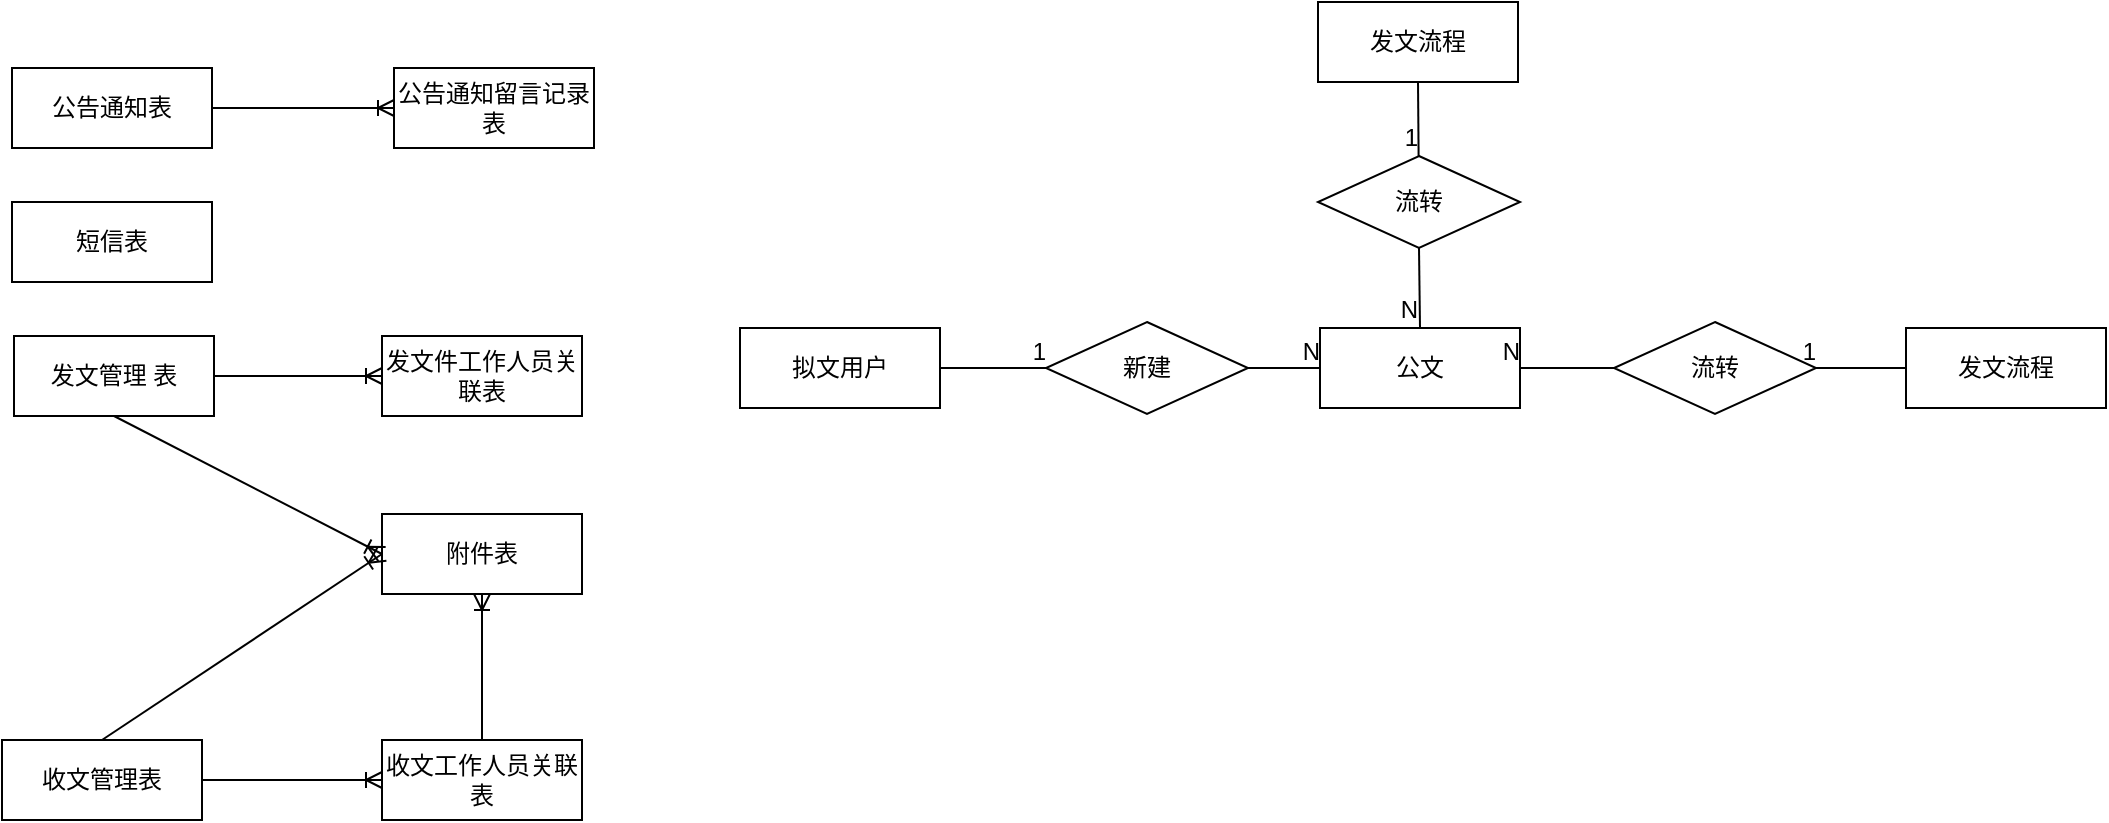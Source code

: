 <mxfile version="14.1.8" type="github">
  <diagram id="R2lEEEUBdFMjLlhIrx00" name="Page-1">
    <mxGraphModel dx="1205" dy="483" grid="0" gridSize="10" guides="1" tooltips="1" connect="1" arrows="1" fold="1" page="0" pageScale="1" pageWidth="850" pageHeight="1100" math="0" shadow="0" extFonts="Permanent Marker^https://fonts.googleapis.com/css?family=Permanent+Marker">
      <root>
        <mxCell id="0" />
        <mxCell id="1" parent="0" />
        <mxCell id="MvNMtzte3DQy94AyBWWQ-1" value="公告通知表" style="whiteSpace=wrap;html=1;align=center;" vertex="1" parent="1">
          <mxGeometry x="137" y="35" width="100" height="40" as="geometry" />
        </mxCell>
        <mxCell id="MvNMtzte3DQy94AyBWWQ-2" value="公告通知留言记录表" style="whiteSpace=wrap;html=1;align=center;" vertex="1" parent="1">
          <mxGeometry x="328" y="35" width="100" height="40" as="geometry" />
        </mxCell>
        <mxCell id="MvNMtzte3DQy94AyBWWQ-3" value="" style="edgeStyle=entityRelationEdgeStyle;fontSize=12;html=1;endArrow=ERoneToMany;exitX=1;exitY=0.5;exitDx=0;exitDy=0;entryX=0;entryY=0.5;entryDx=0;entryDy=0;" edge="1" parent="1" source="MvNMtzte3DQy94AyBWWQ-1" target="MvNMtzte3DQy94AyBWWQ-2">
          <mxGeometry width="100" height="100" relative="1" as="geometry">
            <mxPoint x="263" y="248" as="sourcePoint" />
            <mxPoint x="363" y="148" as="targetPoint" />
          </mxGeometry>
        </mxCell>
        <mxCell id="MvNMtzte3DQy94AyBWWQ-5" value="短信表" style="whiteSpace=wrap;html=1;align=center;" vertex="1" parent="1">
          <mxGeometry x="137" y="102" width="100" height="40" as="geometry" />
        </mxCell>
        <mxCell id="MvNMtzte3DQy94AyBWWQ-6" value="发文管理&amp;nbsp;表" style="whiteSpace=wrap;html=1;align=center;" vertex="1" parent="1">
          <mxGeometry x="138" y="169" width="100" height="40" as="geometry" />
        </mxCell>
        <mxCell id="MvNMtzte3DQy94AyBWWQ-7" value="发文件工作人员关联表" style="whiteSpace=wrap;html=1;align=center;" vertex="1" parent="1">
          <mxGeometry x="322" y="169" width="100" height="40" as="geometry" />
        </mxCell>
        <mxCell id="MvNMtzte3DQy94AyBWWQ-8" value="" style="edgeStyle=entityRelationEdgeStyle;fontSize=12;html=1;endArrow=ERoneToMany;exitX=1;exitY=0.5;exitDx=0;exitDy=0;entryX=0;entryY=0.5;entryDx=0;entryDy=0;" edge="1" parent="1" source="MvNMtzte3DQy94AyBWWQ-6" target="MvNMtzte3DQy94AyBWWQ-7">
          <mxGeometry width="100" height="100" relative="1" as="geometry">
            <mxPoint x="354" y="346" as="sourcePoint" />
            <mxPoint x="454" y="246" as="targetPoint" />
          </mxGeometry>
        </mxCell>
        <mxCell id="MvNMtzte3DQy94AyBWWQ-9" value="附件表" style="whiteSpace=wrap;html=1;align=center;" vertex="1" parent="1">
          <mxGeometry x="322" y="258" width="100" height="40" as="geometry" />
        </mxCell>
        <mxCell id="MvNMtzte3DQy94AyBWWQ-10" value="" style="fontSize=12;html=1;endArrow=ERoneToMany;exitX=0.5;exitY=1;exitDx=0;exitDy=0;entryX=0;entryY=0.5;entryDx=0;entryDy=0;" edge="1" parent="1" source="MvNMtzte3DQy94AyBWWQ-6" target="MvNMtzte3DQy94AyBWWQ-9">
          <mxGeometry width="100" height="100" relative="1" as="geometry">
            <mxPoint x="80" y="401" as="sourcePoint" />
            <mxPoint x="180" y="301" as="targetPoint" />
          </mxGeometry>
        </mxCell>
        <mxCell id="MvNMtzte3DQy94AyBWWQ-12" value="收文管理表" style="whiteSpace=wrap;html=1;align=center;" vertex="1" parent="1">
          <mxGeometry x="132" y="371" width="100" height="40" as="geometry" />
        </mxCell>
        <mxCell id="MvNMtzte3DQy94AyBWWQ-13" value="收文工作人员关联表" style="whiteSpace=wrap;html=1;align=center;" vertex="1" parent="1">
          <mxGeometry x="322" y="371" width="100" height="40" as="geometry" />
        </mxCell>
        <mxCell id="MvNMtzte3DQy94AyBWWQ-14" value="" style="edgeStyle=entityRelationEdgeStyle;fontSize=12;html=1;endArrow=ERoneToMany;exitX=1;exitY=0.5;exitDx=0;exitDy=0;" edge="1" parent="1" source="MvNMtzte3DQy94AyBWWQ-12" target="MvNMtzte3DQy94AyBWWQ-13">
          <mxGeometry width="100" height="100" relative="1" as="geometry">
            <mxPoint x="171" y="560" as="sourcePoint" />
            <mxPoint x="271" y="460" as="targetPoint" />
          </mxGeometry>
        </mxCell>
        <mxCell id="MvNMtzte3DQy94AyBWWQ-15" value="" style="fontSize=12;html=1;endArrow=ERoneToMany;exitX=0.5;exitY=0;exitDx=0;exitDy=0;entryX=0;entryY=0.5;entryDx=0;entryDy=0;" edge="1" parent="1" source="MvNMtzte3DQy94AyBWWQ-12" target="MvNMtzte3DQy94AyBWWQ-9">
          <mxGeometry width="100" height="100" relative="1" as="geometry">
            <mxPoint x="90" y="341" as="sourcePoint" />
            <mxPoint x="190" y="241" as="targetPoint" />
          </mxGeometry>
        </mxCell>
        <mxCell id="MvNMtzte3DQy94AyBWWQ-16" value="" style="fontSize=12;html=1;endArrow=ERoneToMany;exitX=0.5;exitY=0;exitDx=0;exitDy=0;entryX=0.5;entryY=1;entryDx=0;entryDy=0;" edge="1" parent="1" source="MvNMtzte3DQy94AyBWWQ-13" target="MvNMtzte3DQy94AyBWWQ-9">
          <mxGeometry width="100" height="100" relative="1" as="geometry">
            <mxPoint x="477" y="545" as="sourcePoint" />
            <mxPoint x="577" y="445" as="targetPoint" />
          </mxGeometry>
        </mxCell>
        <mxCell id="MvNMtzte3DQy94AyBWWQ-17" value="公文" style="whiteSpace=wrap;html=1;align=center;" vertex="1" parent="1">
          <mxGeometry x="791" y="165" width="100" height="40" as="geometry" />
        </mxCell>
        <mxCell id="MvNMtzte3DQy94AyBWWQ-18" value="拟文用户" style="whiteSpace=wrap;html=1;align=center;" vertex="1" parent="1">
          <mxGeometry x="501" y="165" width="100" height="40" as="geometry" />
        </mxCell>
        <mxCell id="MvNMtzte3DQy94AyBWWQ-19" value="新建" style="shape=rhombus;perimeter=rhombusPerimeter;whiteSpace=wrap;html=1;align=center;" vertex="1" parent="1">
          <mxGeometry x="654" y="162" width="101" height="46" as="geometry" />
        </mxCell>
        <mxCell id="MvNMtzte3DQy94AyBWWQ-20" value="" style="endArrow=none;html=1;rounded=0;exitX=1;exitY=0.5;exitDx=0;exitDy=0;" edge="1" parent="1" source="MvNMtzte3DQy94AyBWWQ-18" target="MvNMtzte3DQy94AyBWWQ-19">
          <mxGeometry relative="1" as="geometry">
            <mxPoint x="593" y="238" as="sourcePoint" />
            <mxPoint x="753" y="238" as="targetPoint" />
          </mxGeometry>
        </mxCell>
        <mxCell id="MvNMtzte3DQy94AyBWWQ-21" value="1" style="resizable=0;html=1;align=right;verticalAlign=bottom;" connectable="0" vertex="1" parent="MvNMtzte3DQy94AyBWWQ-20">
          <mxGeometry x="1" relative="1" as="geometry" />
        </mxCell>
        <mxCell id="MvNMtzte3DQy94AyBWWQ-22" value="" style="endArrow=none;html=1;rounded=0;exitX=1;exitY=0.5;exitDx=0;exitDy=0;entryX=0;entryY=0.5;entryDx=0;entryDy=0;" edge="1" parent="1" source="MvNMtzte3DQy94AyBWWQ-19" target="MvNMtzte3DQy94AyBWWQ-17">
          <mxGeometry relative="1" as="geometry">
            <mxPoint x="699" y="233" as="sourcePoint" />
            <mxPoint x="859" y="233" as="targetPoint" />
          </mxGeometry>
        </mxCell>
        <mxCell id="MvNMtzte3DQy94AyBWWQ-23" value="N" style="resizable=0;html=1;align=right;verticalAlign=bottom;" connectable="0" vertex="1" parent="MvNMtzte3DQy94AyBWWQ-22">
          <mxGeometry x="1" relative="1" as="geometry" />
        </mxCell>
        <mxCell id="MvNMtzte3DQy94AyBWWQ-24" value="发文流程" style="whiteSpace=wrap;html=1;align=center;" vertex="1" parent="1">
          <mxGeometry x="790" y="2" width="100" height="40" as="geometry" />
        </mxCell>
        <mxCell id="MvNMtzte3DQy94AyBWWQ-25" value="流转" style="shape=rhombus;perimeter=rhombusPerimeter;whiteSpace=wrap;html=1;align=center;" vertex="1" parent="1">
          <mxGeometry x="790" y="79" width="101" height="46" as="geometry" />
        </mxCell>
        <mxCell id="MvNMtzte3DQy94AyBWWQ-27" value="" style="endArrow=none;html=1;rounded=0;exitX=0.5;exitY=1;exitDx=0;exitDy=0;" edge="1" parent="1" source="MvNMtzte3DQy94AyBWWQ-24" target="MvNMtzte3DQy94AyBWWQ-25">
          <mxGeometry relative="1" as="geometry">
            <mxPoint x="1013" y="118" as="sourcePoint" />
            <mxPoint x="1173" y="118" as="targetPoint" />
          </mxGeometry>
        </mxCell>
        <mxCell id="MvNMtzte3DQy94AyBWWQ-28" value="1" style="resizable=0;html=1;align=right;verticalAlign=bottom;" connectable="0" vertex="1" parent="MvNMtzte3DQy94AyBWWQ-27">
          <mxGeometry x="1" relative="1" as="geometry" />
        </mxCell>
        <mxCell id="MvNMtzte3DQy94AyBWWQ-29" value="" style="endArrow=none;html=1;rounded=0;exitX=0.5;exitY=1;exitDx=0;exitDy=0;entryX=0.5;entryY=0;entryDx=0;entryDy=0;" edge="1" parent="1" source="MvNMtzte3DQy94AyBWWQ-25" target="MvNMtzte3DQy94AyBWWQ-17">
          <mxGeometry relative="1" as="geometry">
            <mxPoint x="1114" y="173" as="sourcePoint" />
            <mxPoint x="1274" y="173" as="targetPoint" />
          </mxGeometry>
        </mxCell>
        <mxCell id="MvNMtzte3DQy94AyBWWQ-30" value="N" style="resizable=0;html=1;align=right;verticalAlign=bottom;" connectable="0" vertex="1" parent="MvNMtzte3DQy94AyBWWQ-29">
          <mxGeometry x="1" relative="1" as="geometry" />
        </mxCell>
        <mxCell id="MvNMtzte3DQy94AyBWWQ-31" value="流转" style="shape=rhombus;perimeter=rhombusPerimeter;whiteSpace=wrap;html=1;align=center;" vertex="1" parent="1">
          <mxGeometry x="938" y="162" width="101" height="46" as="geometry" />
        </mxCell>
        <mxCell id="MvNMtzte3DQy94AyBWWQ-32" value="发文流程" style="whiteSpace=wrap;html=1;align=center;" vertex="1" parent="1">
          <mxGeometry x="1084" y="165" width="100" height="40" as="geometry" />
        </mxCell>
        <mxCell id="MvNMtzte3DQy94AyBWWQ-33" value="" style="endArrow=none;html=1;rounded=0;exitX=0;exitY=0.5;exitDx=0;exitDy=0;entryX=1;entryY=0.5;entryDx=0;entryDy=0;" edge="1" parent="1" source="MvNMtzte3DQy94AyBWWQ-32" target="MvNMtzte3DQy94AyBWWQ-31">
          <mxGeometry relative="1" as="geometry">
            <mxPoint x="948" y="268" as="sourcePoint" />
            <mxPoint x="1108" y="268" as="targetPoint" />
          </mxGeometry>
        </mxCell>
        <mxCell id="MvNMtzte3DQy94AyBWWQ-34" value="1" style="resizable=0;html=1;align=right;verticalAlign=bottom;" connectable="0" vertex="1" parent="MvNMtzte3DQy94AyBWWQ-33">
          <mxGeometry x="1" relative="1" as="geometry" />
        </mxCell>
        <mxCell id="MvNMtzte3DQy94AyBWWQ-35" value="" style="endArrow=none;html=1;rounded=0;exitX=0;exitY=0.5;exitDx=0;exitDy=0;entryX=1;entryY=0.5;entryDx=0;entryDy=0;" edge="1" parent="1" source="MvNMtzte3DQy94AyBWWQ-31" target="MvNMtzte3DQy94AyBWWQ-17">
          <mxGeometry relative="1" as="geometry">
            <mxPoint x="862" y="246" as="sourcePoint" />
            <mxPoint x="901" y="185" as="targetPoint" />
          </mxGeometry>
        </mxCell>
        <mxCell id="MvNMtzte3DQy94AyBWWQ-36" value="N" style="resizable=0;html=1;align=right;verticalAlign=bottom;" connectable="0" vertex="1" parent="MvNMtzte3DQy94AyBWWQ-35">
          <mxGeometry x="1" relative="1" as="geometry" />
        </mxCell>
      </root>
    </mxGraphModel>
  </diagram>
</mxfile>
